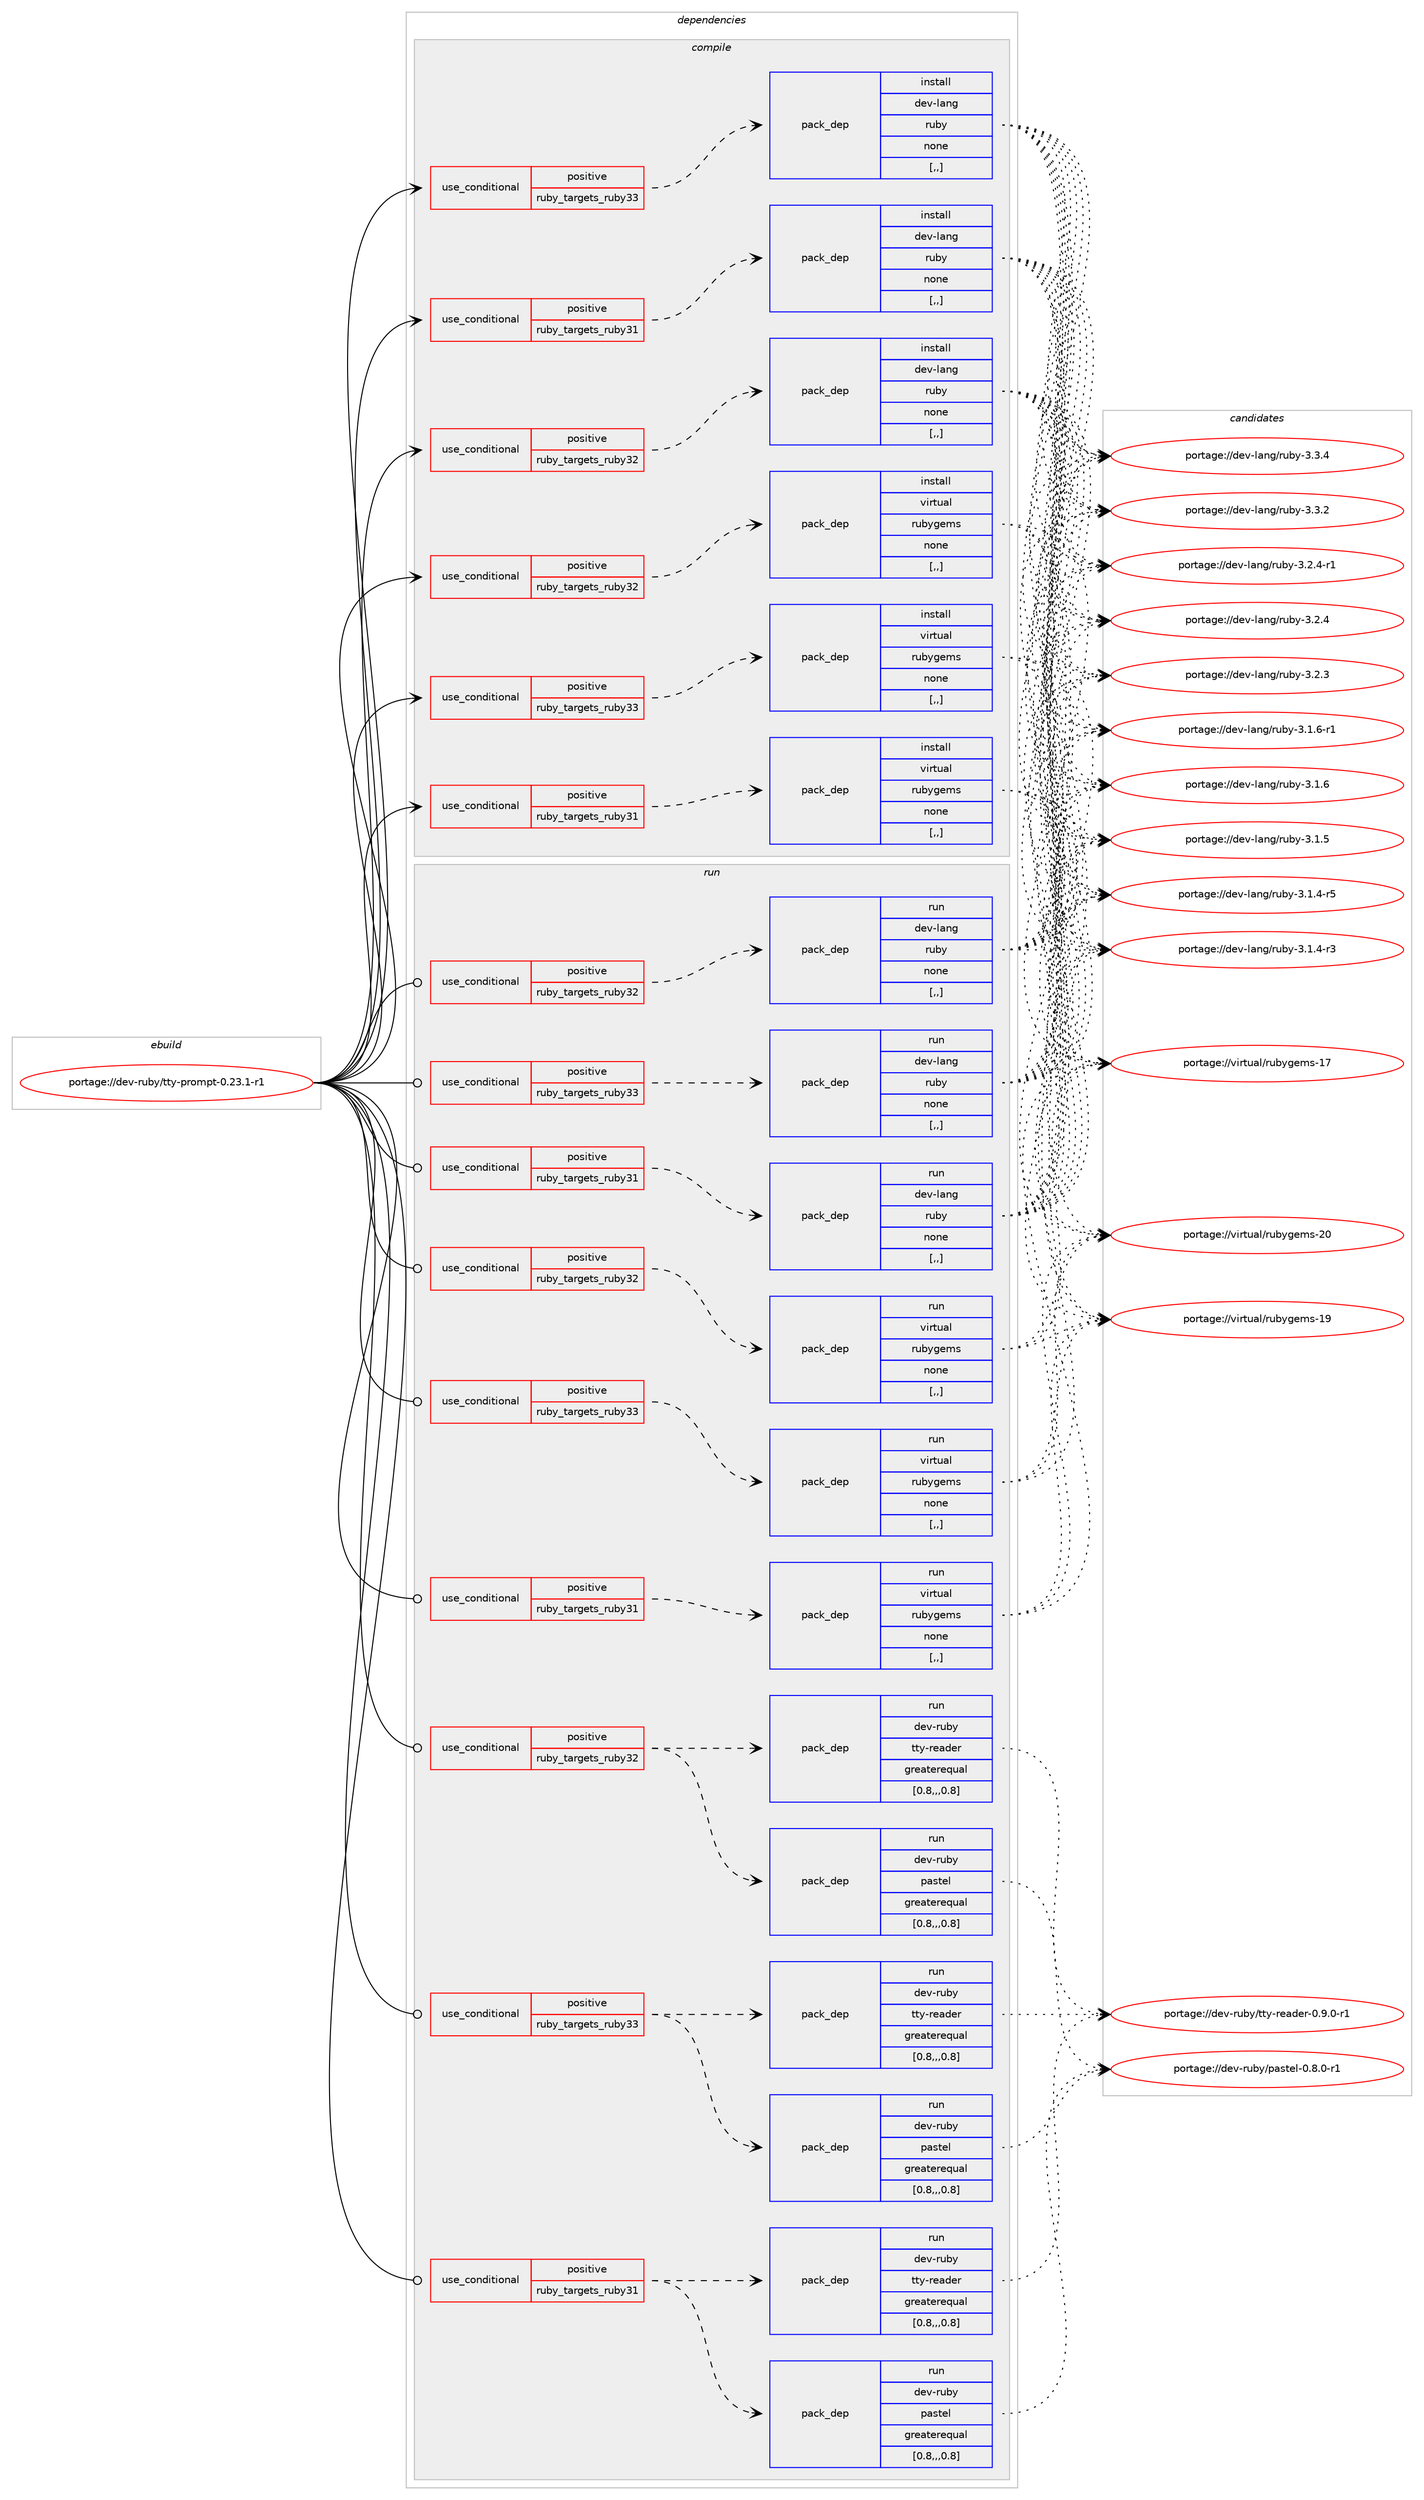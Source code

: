 digraph prolog {

# *************
# Graph options
# *************

newrank=true;
concentrate=true;
compound=true;
graph [rankdir=LR,fontname=Helvetica,fontsize=10,ranksep=1.5];#, ranksep=2.5, nodesep=0.2];
edge  [arrowhead=vee];
node  [fontname=Helvetica,fontsize=10];

# **********
# The ebuild
# **********

subgraph cluster_leftcol {
color=gray;
rank=same;
label=<<i>ebuild</i>>;
id [label="portage://dev-ruby/tty-prompt-0.23.1-r1", color=red, width=4, href="../dev-ruby/tty-prompt-0.23.1-r1.svg"];
}

# ****************
# The dependencies
# ****************

subgraph cluster_midcol {
color=gray;
label=<<i>dependencies</i>>;
subgraph cluster_compile {
fillcolor="#eeeeee";
style=filled;
label=<<i>compile</i>>;
subgraph cond57766 {
dependency205533 [label=<<TABLE BORDER="0" CELLBORDER="1" CELLSPACING="0" CELLPADDING="4"><TR><TD ROWSPAN="3" CELLPADDING="10">use_conditional</TD></TR><TR><TD>positive</TD></TR><TR><TD>ruby_targets_ruby31</TD></TR></TABLE>>, shape=none, color=red];
subgraph pack146373 {
dependency205534 [label=<<TABLE BORDER="0" CELLBORDER="1" CELLSPACING="0" CELLPADDING="4" WIDTH="220"><TR><TD ROWSPAN="6" CELLPADDING="30">pack_dep</TD></TR><TR><TD WIDTH="110">install</TD></TR><TR><TD>dev-lang</TD></TR><TR><TD>ruby</TD></TR><TR><TD>none</TD></TR><TR><TD>[,,]</TD></TR></TABLE>>, shape=none, color=blue];
}
dependency205533:e -> dependency205534:w [weight=20,style="dashed",arrowhead="vee"];
}
id:e -> dependency205533:w [weight=20,style="solid",arrowhead="vee"];
subgraph cond57767 {
dependency205535 [label=<<TABLE BORDER="0" CELLBORDER="1" CELLSPACING="0" CELLPADDING="4"><TR><TD ROWSPAN="3" CELLPADDING="10">use_conditional</TD></TR><TR><TD>positive</TD></TR><TR><TD>ruby_targets_ruby31</TD></TR></TABLE>>, shape=none, color=red];
subgraph pack146374 {
dependency205536 [label=<<TABLE BORDER="0" CELLBORDER="1" CELLSPACING="0" CELLPADDING="4" WIDTH="220"><TR><TD ROWSPAN="6" CELLPADDING="30">pack_dep</TD></TR><TR><TD WIDTH="110">install</TD></TR><TR><TD>virtual</TD></TR><TR><TD>rubygems</TD></TR><TR><TD>none</TD></TR><TR><TD>[,,]</TD></TR></TABLE>>, shape=none, color=blue];
}
dependency205535:e -> dependency205536:w [weight=20,style="dashed",arrowhead="vee"];
}
id:e -> dependency205535:w [weight=20,style="solid",arrowhead="vee"];
subgraph cond57768 {
dependency205537 [label=<<TABLE BORDER="0" CELLBORDER="1" CELLSPACING="0" CELLPADDING="4"><TR><TD ROWSPAN="3" CELLPADDING="10">use_conditional</TD></TR><TR><TD>positive</TD></TR><TR><TD>ruby_targets_ruby32</TD></TR></TABLE>>, shape=none, color=red];
subgraph pack146375 {
dependency205538 [label=<<TABLE BORDER="0" CELLBORDER="1" CELLSPACING="0" CELLPADDING="4" WIDTH="220"><TR><TD ROWSPAN="6" CELLPADDING="30">pack_dep</TD></TR><TR><TD WIDTH="110">install</TD></TR><TR><TD>dev-lang</TD></TR><TR><TD>ruby</TD></TR><TR><TD>none</TD></TR><TR><TD>[,,]</TD></TR></TABLE>>, shape=none, color=blue];
}
dependency205537:e -> dependency205538:w [weight=20,style="dashed",arrowhead="vee"];
}
id:e -> dependency205537:w [weight=20,style="solid",arrowhead="vee"];
subgraph cond57769 {
dependency205539 [label=<<TABLE BORDER="0" CELLBORDER="1" CELLSPACING="0" CELLPADDING="4"><TR><TD ROWSPAN="3" CELLPADDING="10">use_conditional</TD></TR><TR><TD>positive</TD></TR><TR><TD>ruby_targets_ruby32</TD></TR></TABLE>>, shape=none, color=red];
subgraph pack146376 {
dependency205540 [label=<<TABLE BORDER="0" CELLBORDER="1" CELLSPACING="0" CELLPADDING="4" WIDTH="220"><TR><TD ROWSPAN="6" CELLPADDING="30">pack_dep</TD></TR><TR><TD WIDTH="110">install</TD></TR><TR><TD>virtual</TD></TR><TR><TD>rubygems</TD></TR><TR><TD>none</TD></TR><TR><TD>[,,]</TD></TR></TABLE>>, shape=none, color=blue];
}
dependency205539:e -> dependency205540:w [weight=20,style="dashed",arrowhead="vee"];
}
id:e -> dependency205539:w [weight=20,style="solid",arrowhead="vee"];
subgraph cond57770 {
dependency205541 [label=<<TABLE BORDER="0" CELLBORDER="1" CELLSPACING="0" CELLPADDING="4"><TR><TD ROWSPAN="3" CELLPADDING="10">use_conditional</TD></TR><TR><TD>positive</TD></TR><TR><TD>ruby_targets_ruby33</TD></TR></TABLE>>, shape=none, color=red];
subgraph pack146377 {
dependency205542 [label=<<TABLE BORDER="0" CELLBORDER="1" CELLSPACING="0" CELLPADDING="4" WIDTH="220"><TR><TD ROWSPAN="6" CELLPADDING="30">pack_dep</TD></TR><TR><TD WIDTH="110">install</TD></TR><TR><TD>dev-lang</TD></TR><TR><TD>ruby</TD></TR><TR><TD>none</TD></TR><TR><TD>[,,]</TD></TR></TABLE>>, shape=none, color=blue];
}
dependency205541:e -> dependency205542:w [weight=20,style="dashed",arrowhead="vee"];
}
id:e -> dependency205541:w [weight=20,style="solid",arrowhead="vee"];
subgraph cond57771 {
dependency205543 [label=<<TABLE BORDER="0" CELLBORDER="1" CELLSPACING="0" CELLPADDING="4"><TR><TD ROWSPAN="3" CELLPADDING="10">use_conditional</TD></TR><TR><TD>positive</TD></TR><TR><TD>ruby_targets_ruby33</TD></TR></TABLE>>, shape=none, color=red];
subgraph pack146378 {
dependency205544 [label=<<TABLE BORDER="0" CELLBORDER="1" CELLSPACING="0" CELLPADDING="4" WIDTH="220"><TR><TD ROWSPAN="6" CELLPADDING="30">pack_dep</TD></TR><TR><TD WIDTH="110">install</TD></TR><TR><TD>virtual</TD></TR><TR><TD>rubygems</TD></TR><TR><TD>none</TD></TR><TR><TD>[,,]</TD></TR></TABLE>>, shape=none, color=blue];
}
dependency205543:e -> dependency205544:w [weight=20,style="dashed",arrowhead="vee"];
}
id:e -> dependency205543:w [weight=20,style="solid",arrowhead="vee"];
}
subgraph cluster_compileandrun {
fillcolor="#eeeeee";
style=filled;
label=<<i>compile and run</i>>;
}
subgraph cluster_run {
fillcolor="#eeeeee";
style=filled;
label=<<i>run</i>>;
subgraph cond57772 {
dependency205545 [label=<<TABLE BORDER="0" CELLBORDER="1" CELLSPACING="0" CELLPADDING="4"><TR><TD ROWSPAN="3" CELLPADDING="10">use_conditional</TD></TR><TR><TD>positive</TD></TR><TR><TD>ruby_targets_ruby31</TD></TR></TABLE>>, shape=none, color=red];
subgraph pack146379 {
dependency205546 [label=<<TABLE BORDER="0" CELLBORDER="1" CELLSPACING="0" CELLPADDING="4" WIDTH="220"><TR><TD ROWSPAN="6" CELLPADDING="30">pack_dep</TD></TR><TR><TD WIDTH="110">run</TD></TR><TR><TD>dev-lang</TD></TR><TR><TD>ruby</TD></TR><TR><TD>none</TD></TR><TR><TD>[,,]</TD></TR></TABLE>>, shape=none, color=blue];
}
dependency205545:e -> dependency205546:w [weight=20,style="dashed",arrowhead="vee"];
}
id:e -> dependency205545:w [weight=20,style="solid",arrowhead="odot"];
subgraph cond57773 {
dependency205547 [label=<<TABLE BORDER="0" CELLBORDER="1" CELLSPACING="0" CELLPADDING="4"><TR><TD ROWSPAN="3" CELLPADDING="10">use_conditional</TD></TR><TR><TD>positive</TD></TR><TR><TD>ruby_targets_ruby31</TD></TR></TABLE>>, shape=none, color=red];
subgraph pack146380 {
dependency205548 [label=<<TABLE BORDER="0" CELLBORDER="1" CELLSPACING="0" CELLPADDING="4" WIDTH="220"><TR><TD ROWSPAN="6" CELLPADDING="30">pack_dep</TD></TR><TR><TD WIDTH="110">run</TD></TR><TR><TD>dev-ruby</TD></TR><TR><TD>pastel</TD></TR><TR><TD>greaterequal</TD></TR><TR><TD>[0.8,,,0.8]</TD></TR></TABLE>>, shape=none, color=blue];
}
dependency205547:e -> dependency205548:w [weight=20,style="dashed",arrowhead="vee"];
subgraph pack146381 {
dependency205549 [label=<<TABLE BORDER="0" CELLBORDER="1" CELLSPACING="0" CELLPADDING="4" WIDTH="220"><TR><TD ROWSPAN="6" CELLPADDING="30">pack_dep</TD></TR><TR><TD WIDTH="110">run</TD></TR><TR><TD>dev-ruby</TD></TR><TR><TD>tty-reader</TD></TR><TR><TD>greaterequal</TD></TR><TR><TD>[0.8,,,0.8]</TD></TR></TABLE>>, shape=none, color=blue];
}
dependency205547:e -> dependency205549:w [weight=20,style="dashed",arrowhead="vee"];
}
id:e -> dependency205547:w [weight=20,style="solid",arrowhead="odot"];
subgraph cond57774 {
dependency205550 [label=<<TABLE BORDER="0" CELLBORDER="1" CELLSPACING="0" CELLPADDING="4"><TR><TD ROWSPAN="3" CELLPADDING="10">use_conditional</TD></TR><TR><TD>positive</TD></TR><TR><TD>ruby_targets_ruby31</TD></TR></TABLE>>, shape=none, color=red];
subgraph pack146382 {
dependency205551 [label=<<TABLE BORDER="0" CELLBORDER="1" CELLSPACING="0" CELLPADDING="4" WIDTH="220"><TR><TD ROWSPAN="6" CELLPADDING="30">pack_dep</TD></TR><TR><TD WIDTH="110">run</TD></TR><TR><TD>virtual</TD></TR><TR><TD>rubygems</TD></TR><TR><TD>none</TD></TR><TR><TD>[,,]</TD></TR></TABLE>>, shape=none, color=blue];
}
dependency205550:e -> dependency205551:w [weight=20,style="dashed",arrowhead="vee"];
}
id:e -> dependency205550:w [weight=20,style="solid",arrowhead="odot"];
subgraph cond57775 {
dependency205552 [label=<<TABLE BORDER="0" CELLBORDER="1" CELLSPACING="0" CELLPADDING="4"><TR><TD ROWSPAN="3" CELLPADDING="10">use_conditional</TD></TR><TR><TD>positive</TD></TR><TR><TD>ruby_targets_ruby32</TD></TR></TABLE>>, shape=none, color=red];
subgraph pack146383 {
dependency205553 [label=<<TABLE BORDER="0" CELLBORDER="1" CELLSPACING="0" CELLPADDING="4" WIDTH="220"><TR><TD ROWSPAN="6" CELLPADDING="30">pack_dep</TD></TR><TR><TD WIDTH="110">run</TD></TR><TR><TD>dev-lang</TD></TR><TR><TD>ruby</TD></TR><TR><TD>none</TD></TR><TR><TD>[,,]</TD></TR></TABLE>>, shape=none, color=blue];
}
dependency205552:e -> dependency205553:w [weight=20,style="dashed",arrowhead="vee"];
}
id:e -> dependency205552:w [weight=20,style="solid",arrowhead="odot"];
subgraph cond57776 {
dependency205554 [label=<<TABLE BORDER="0" CELLBORDER="1" CELLSPACING="0" CELLPADDING="4"><TR><TD ROWSPAN="3" CELLPADDING="10">use_conditional</TD></TR><TR><TD>positive</TD></TR><TR><TD>ruby_targets_ruby32</TD></TR></TABLE>>, shape=none, color=red];
subgraph pack146384 {
dependency205555 [label=<<TABLE BORDER="0" CELLBORDER="1" CELLSPACING="0" CELLPADDING="4" WIDTH="220"><TR><TD ROWSPAN="6" CELLPADDING="30">pack_dep</TD></TR><TR><TD WIDTH="110">run</TD></TR><TR><TD>dev-ruby</TD></TR><TR><TD>pastel</TD></TR><TR><TD>greaterequal</TD></TR><TR><TD>[0.8,,,0.8]</TD></TR></TABLE>>, shape=none, color=blue];
}
dependency205554:e -> dependency205555:w [weight=20,style="dashed",arrowhead="vee"];
subgraph pack146385 {
dependency205556 [label=<<TABLE BORDER="0" CELLBORDER="1" CELLSPACING="0" CELLPADDING="4" WIDTH="220"><TR><TD ROWSPAN="6" CELLPADDING="30">pack_dep</TD></TR><TR><TD WIDTH="110">run</TD></TR><TR><TD>dev-ruby</TD></TR><TR><TD>tty-reader</TD></TR><TR><TD>greaterequal</TD></TR><TR><TD>[0.8,,,0.8]</TD></TR></TABLE>>, shape=none, color=blue];
}
dependency205554:e -> dependency205556:w [weight=20,style="dashed",arrowhead="vee"];
}
id:e -> dependency205554:w [weight=20,style="solid",arrowhead="odot"];
subgraph cond57777 {
dependency205557 [label=<<TABLE BORDER="0" CELLBORDER="1" CELLSPACING="0" CELLPADDING="4"><TR><TD ROWSPAN="3" CELLPADDING="10">use_conditional</TD></TR><TR><TD>positive</TD></TR><TR><TD>ruby_targets_ruby32</TD></TR></TABLE>>, shape=none, color=red];
subgraph pack146386 {
dependency205558 [label=<<TABLE BORDER="0" CELLBORDER="1" CELLSPACING="0" CELLPADDING="4" WIDTH="220"><TR><TD ROWSPAN="6" CELLPADDING="30">pack_dep</TD></TR><TR><TD WIDTH="110">run</TD></TR><TR><TD>virtual</TD></TR><TR><TD>rubygems</TD></TR><TR><TD>none</TD></TR><TR><TD>[,,]</TD></TR></TABLE>>, shape=none, color=blue];
}
dependency205557:e -> dependency205558:w [weight=20,style="dashed",arrowhead="vee"];
}
id:e -> dependency205557:w [weight=20,style="solid",arrowhead="odot"];
subgraph cond57778 {
dependency205559 [label=<<TABLE BORDER="0" CELLBORDER="1" CELLSPACING="0" CELLPADDING="4"><TR><TD ROWSPAN="3" CELLPADDING="10">use_conditional</TD></TR><TR><TD>positive</TD></TR><TR><TD>ruby_targets_ruby33</TD></TR></TABLE>>, shape=none, color=red];
subgraph pack146387 {
dependency205560 [label=<<TABLE BORDER="0" CELLBORDER="1" CELLSPACING="0" CELLPADDING="4" WIDTH="220"><TR><TD ROWSPAN="6" CELLPADDING="30">pack_dep</TD></TR><TR><TD WIDTH="110">run</TD></TR><TR><TD>dev-lang</TD></TR><TR><TD>ruby</TD></TR><TR><TD>none</TD></TR><TR><TD>[,,]</TD></TR></TABLE>>, shape=none, color=blue];
}
dependency205559:e -> dependency205560:w [weight=20,style="dashed",arrowhead="vee"];
}
id:e -> dependency205559:w [weight=20,style="solid",arrowhead="odot"];
subgraph cond57779 {
dependency205561 [label=<<TABLE BORDER="0" CELLBORDER="1" CELLSPACING="0" CELLPADDING="4"><TR><TD ROWSPAN="3" CELLPADDING="10">use_conditional</TD></TR><TR><TD>positive</TD></TR><TR><TD>ruby_targets_ruby33</TD></TR></TABLE>>, shape=none, color=red];
subgraph pack146388 {
dependency205562 [label=<<TABLE BORDER="0" CELLBORDER="1" CELLSPACING="0" CELLPADDING="4" WIDTH="220"><TR><TD ROWSPAN="6" CELLPADDING="30">pack_dep</TD></TR><TR><TD WIDTH="110">run</TD></TR><TR><TD>dev-ruby</TD></TR><TR><TD>pastel</TD></TR><TR><TD>greaterequal</TD></TR><TR><TD>[0.8,,,0.8]</TD></TR></TABLE>>, shape=none, color=blue];
}
dependency205561:e -> dependency205562:w [weight=20,style="dashed",arrowhead="vee"];
subgraph pack146389 {
dependency205563 [label=<<TABLE BORDER="0" CELLBORDER="1" CELLSPACING="0" CELLPADDING="4" WIDTH="220"><TR><TD ROWSPAN="6" CELLPADDING="30">pack_dep</TD></TR><TR><TD WIDTH="110">run</TD></TR><TR><TD>dev-ruby</TD></TR><TR><TD>tty-reader</TD></TR><TR><TD>greaterequal</TD></TR><TR><TD>[0.8,,,0.8]</TD></TR></TABLE>>, shape=none, color=blue];
}
dependency205561:e -> dependency205563:w [weight=20,style="dashed",arrowhead="vee"];
}
id:e -> dependency205561:w [weight=20,style="solid",arrowhead="odot"];
subgraph cond57780 {
dependency205564 [label=<<TABLE BORDER="0" CELLBORDER="1" CELLSPACING="0" CELLPADDING="4"><TR><TD ROWSPAN="3" CELLPADDING="10">use_conditional</TD></TR><TR><TD>positive</TD></TR><TR><TD>ruby_targets_ruby33</TD></TR></TABLE>>, shape=none, color=red];
subgraph pack146390 {
dependency205565 [label=<<TABLE BORDER="0" CELLBORDER="1" CELLSPACING="0" CELLPADDING="4" WIDTH="220"><TR><TD ROWSPAN="6" CELLPADDING="30">pack_dep</TD></TR><TR><TD WIDTH="110">run</TD></TR><TR><TD>virtual</TD></TR><TR><TD>rubygems</TD></TR><TR><TD>none</TD></TR><TR><TD>[,,]</TD></TR></TABLE>>, shape=none, color=blue];
}
dependency205564:e -> dependency205565:w [weight=20,style="dashed",arrowhead="vee"];
}
id:e -> dependency205564:w [weight=20,style="solid",arrowhead="odot"];
}
}

# **************
# The candidates
# **************

subgraph cluster_choices {
rank=same;
color=gray;
label=<<i>candidates</i>>;

subgraph choice146373 {
color=black;
nodesep=1;
choice10010111845108971101034711411798121455146514652 [label="portage://dev-lang/ruby-3.3.4", color=red, width=4,href="../dev-lang/ruby-3.3.4.svg"];
choice10010111845108971101034711411798121455146514650 [label="portage://dev-lang/ruby-3.3.2", color=red, width=4,href="../dev-lang/ruby-3.3.2.svg"];
choice100101118451089711010347114117981214551465046524511449 [label="portage://dev-lang/ruby-3.2.4-r1", color=red, width=4,href="../dev-lang/ruby-3.2.4-r1.svg"];
choice10010111845108971101034711411798121455146504652 [label="portage://dev-lang/ruby-3.2.4", color=red, width=4,href="../dev-lang/ruby-3.2.4.svg"];
choice10010111845108971101034711411798121455146504651 [label="portage://dev-lang/ruby-3.2.3", color=red, width=4,href="../dev-lang/ruby-3.2.3.svg"];
choice100101118451089711010347114117981214551464946544511449 [label="portage://dev-lang/ruby-3.1.6-r1", color=red, width=4,href="../dev-lang/ruby-3.1.6-r1.svg"];
choice10010111845108971101034711411798121455146494654 [label="portage://dev-lang/ruby-3.1.6", color=red, width=4,href="../dev-lang/ruby-3.1.6.svg"];
choice10010111845108971101034711411798121455146494653 [label="portage://dev-lang/ruby-3.1.5", color=red, width=4,href="../dev-lang/ruby-3.1.5.svg"];
choice100101118451089711010347114117981214551464946524511453 [label="portage://dev-lang/ruby-3.1.4-r5", color=red, width=4,href="../dev-lang/ruby-3.1.4-r5.svg"];
choice100101118451089711010347114117981214551464946524511451 [label="portage://dev-lang/ruby-3.1.4-r3", color=red, width=4,href="../dev-lang/ruby-3.1.4-r3.svg"];
dependency205534:e -> choice10010111845108971101034711411798121455146514652:w [style=dotted,weight="100"];
dependency205534:e -> choice10010111845108971101034711411798121455146514650:w [style=dotted,weight="100"];
dependency205534:e -> choice100101118451089711010347114117981214551465046524511449:w [style=dotted,weight="100"];
dependency205534:e -> choice10010111845108971101034711411798121455146504652:w [style=dotted,weight="100"];
dependency205534:e -> choice10010111845108971101034711411798121455146504651:w [style=dotted,weight="100"];
dependency205534:e -> choice100101118451089711010347114117981214551464946544511449:w [style=dotted,weight="100"];
dependency205534:e -> choice10010111845108971101034711411798121455146494654:w [style=dotted,weight="100"];
dependency205534:e -> choice10010111845108971101034711411798121455146494653:w [style=dotted,weight="100"];
dependency205534:e -> choice100101118451089711010347114117981214551464946524511453:w [style=dotted,weight="100"];
dependency205534:e -> choice100101118451089711010347114117981214551464946524511451:w [style=dotted,weight="100"];
}
subgraph choice146374 {
color=black;
nodesep=1;
choice118105114116117971084711411798121103101109115455048 [label="portage://virtual/rubygems-20", color=red, width=4,href="../virtual/rubygems-20.svg"];
choice118105114116117971084711411798121103101109115454957 [label="portage://virtual/rubygems-19", color=red, width=4,href="../virtual/rubygems-19.svg"];
choice118105114116117971084711411798121103101109115454955 [label="portage://virtual/rubygems-17", color=red, width=4,href="../virtual/rubygems-17.svg"];
dependency205536:e -> choice118105114116117971084711411798121103101109115455048:w [style=dotted,weight="100"];
dependency205536:e -> choice118105114116117971084711411798121103101109115454957:w [style=dotted,weight="100"];
dependency205536:e -> choice118105114116117971084711411798121103101109115454955:w [style=dotted,weight="100"];
}
subgraph choice146375 {
color=black;
nodesep=1;
choice10010111845108971101034711411798121455146514652 [label="portage://dev-lang/ruby-3.3.4", color=red, width=4,href="../dev-lang/ruby-3.3.4.svg"];
choice10010111845108971101034711411798121455146514650 [label="portage://dev-lang/ruby-3.3.2", color=red, width=4,href="../dev-lang/ruby-3.3.2.svg"];
choice100101118451089711010347114117981214551465046524511449 [label="portage://dev-lang/ruby-3.2.4-r1", color=red, width=4,href="../dev-lang/ruby-3.2.4-r1.svg"];
choice10010111845108971101034711411798121455146504652 [label="portage://dev-lang/ruby-3.2.4", color=red, width=4,href="../dev-lang/ruby-3.2.4.svg"];
choice10010111845108971101034711411798121455146504651 [label="portage://dev-lang/ruby-3.2.3", color=red, width=4,href="../dev-lang/ruby-3.2.3.svg"];
choice100101118451089711010347114117981214551464946544511449 [label="portage://dev-lang/ruby-3.1.6-r1", color=red, width=4,href="../dev-lang/ruby-3.1.6-r1.svg"];
choice10010111845108971101034711411798121455146494654 [label="portage://dev-lang/ruby-3.1.6", color=red, width=4,href="../dev-lang/ruby-3.1.6.svg"];
choice10010111845108971101034711411798121455146494653 [label="portage://dev-lang/ruby-3.1.5", color=red, width=4,href="../dev-lang/ruby-3.1.5.svg"];
choice100101118451089711010347114117981214551464946524511453 [label="portage://dev-lang/ruby-3.1.4-r5", color=red, width=4,href="../dev-lang/ruby-3.1.4-r5.svg"];
choice100101118451089711010347114117981214551464946524511451 [label="portage://dev-lang/ruby-3.1.4-r3", color=red, width=4,href="../dev-lang/ruby-3.1.4-r3.svg"];
dependency205538:e -> choice10010111845108971101034711411798121455146514652:w [style=dotted,weight="100"];
dependency205538:e -> choice10010111845108971101034711411798121455146514650:w [style=dotted,weight="100"];
dependency205538:e -> choice100101118451089711010347114117981214551465046524511449:w [style=dotted,weight="100"];
dependency205538:e -> choice10010111845108971101034711411798121455146504652:w [style=dotted,weight="100"];
dependency205538:e -> choice10010111845108971101034711411798121455146504651:w [style=dotted,weight="100"];
dependency205538:e -> choice100101118451089711010347114117981214551464946544511449:w [style=dotted,weight="100"];
dependency205538:e -> choice10010111845108971101034711411798121455146494654:w [style=dotted,weight="100"];
dependency205538:e -> choice10010111845108971101034711411798121455146494653:w [style=dotted,weight="100"];
dependency205538:e -> choice100101118451089711010347114117981214551464946524511453:w [style=dotted,weight="100"];
dependency205538:e -> choice100101118451089711010347114117981214551464946524511451:w [style=dotted,weight="100"];
}
subgraph choice146376 {
color=black;
nodesep=1;
choice118105114116117971084711411798121103101109115455048 [label="portage://virtual/rubygems-20", color=red, width=4,href="../virtual/rubygems-20.svg"];
choice118105114116117971084711411798121103101109115454957 [label="portage://virtual/rubygems-19", color=red, width=4,href="../virtual/rubygems-19.svg"];
choice118105114116117971084711411798121103101109115454955 [label="portage://virtual/rubygems-17", color=red, width=4,href="../virtual/rubygems-17.svg"];
dependency205540:e -> choice118105114116117971084711411798121103101109115455048:w [style=dotted,weight="100"];
dependency205540:e -> choice118105114116117971084711411798121103101109115454957:w [style=dotted,weight="100"];
dependency205540:e -> choice118105114116117971084711411798121103101109115454955:w [style=dotted,weight="100"];
}
subgraph choice146377 {
color=black;
nodesep=1;
choice10010111845108971101034711411798121455146514652 [label="portage://dev-lang/ruby-3.3.4", color=red, width=4,href="../dev-lang/ruby-3.3.4.svg"];
choice10010111845108971101034711411798121455146514650 [label="portage://dev-lang/ruby-3.3.2", color=red, width=4,href="../dev-lang/ruby-3.3.2.svg"];
choice100101118451089711010347114117981214551465046524511449 [label="portage://dev-lang/ruby-3.2.4-r1", color=red, width=4,href="../dev-lang/ruby-3.2.4-r1.svg"];
choice10010111845108971101034711411798121455146504652 [label="portage://dev-lang/ruby-3.2.4", color=red, width=4,href="../dev-lang/ruby-3.2.4.svg"];
choice10010111845108971101034711411798121455146504651 [label="portage://dev-lang/ruby-3.2.3", color=red, width=4,href="../dev-lang/ruby-3.2.3.svg"];
choice100101118451089711010347114117981214551464946544511449 [label="portage://dev-lang/ruby-3.1.6-r1", color=red, width=4,href="../dev-lang/ruby-3.1.6-r1.svg"];
choice10010111845108971101034711411798121455146494654 [label="portage://dev-lang/ruby-3.1.6", color=red, width=4,href="../dev-lang/ruby-3.1.6.svg"];
choice10010111845108971101034711411798121455146494653 [label="portage://dev-lang/ruby-3.1.5", color=red, width=4,href="../dev-lang/ruby-3.1.5.svg"];
choice100101118451089711010347114117981214551464946524511453 [label="portage://dev-lang/ruby-3.1.4-r5", color=red, width=4,href="../dev-lang/ruby-3.1.4-r5.svg"];
choice100101118451089711010347114117981214551464946524511451 [label="portage://dev-lang/ruby-3.1.4-r3", color=red, width=4,href="../dev-lang/ruby-3.1.4-r3.svg"];
dependency205542:e -> choice10010111845108971101034711411798121455146514652:w [style=dotted,weight="100"];
dependency205542:e -> choice10010111845108971101034711411798121455146514650:w [style=dotted,weight="100"];
dependency205542:e -> choice100101118451089711010347114117981214551465046524511449:w [style=dotted,weight="100"];
dependency205542:e -> choice10010111845108971101034711411798121455146504652:w [style=dotted,weight="100"];
dependency205542:e -> choice10010111845108971101034711411798121455146504651:w [style=dotted,weight="100"];
dependency205542:e -> choice100101118451089711010347114117981214551464946544511449:w [style=dotted,weight="100"];
dependency205542:e -> choice10010111845108971101034711411798121455146494654:w [style=dotted,weight="100"];
dependency205542:e -> choice10010111845108971101034711411798121455146494653:w [style=dotted,weight="100"];
dependency205542:e -> choice100101118451089711010347114117981214551464946524511453:w [style=dotted,weight="100"];
dependency205542:e -> choice100101118451089711010347114117981214551464946524511451:w [style=dotted,weight="100"];
}
subgraph choice146378 {
color=black;
nodesep=1;
choice118105114116117971084711411798121103101109115455048 [label="portage://virtual/rubygems-20", color=red, width=4,href="../virtual/rubygems-20.svg"];
choice118105114116117971084711411798121103101109115454957 [label="portage://virtual/rubygems-19", color=red, width=4,href="../virtual/rubygems-19.svg"];
choice118105114116117971084711411798121103101109115454955 [label="portage://virtual/rubygems-17", color=red, width=4,href="../virtual/rubygems-17.svg"];
dependency205544:e -> choice118105114116117971084711411798121103101109115455048:w [style=dotted,weight="100"];
dependency205544:e -> choice118105114116117971084711411798121103101109115454957:w [style=dotted,weight="100"];
dependency205544:e -> choice118105114116117971084711411798121103101109115454955:w [style=dotted,weight="100"];
}
subgraph choice146379 {
color=black;
nodesep=1;
choice10010111845108971101034711411798121455146514652 [label="portage://dev-lang/ruby-3.3.4", color=red, width=4,href="../dev-lang/ruby-3.3.4.svg"];
choice10010111845108971101034711411798121455146514650 [label="portage://dev-lang/ruby-3.3.2", color=red, width=4,href="../dev-lang/ruby-3.3.2.svg"];
choice100101118451089711010347114117981214551465046524511449 [label="portage://dev-lang/ruby-3.2.4-r1", color=red, width=4,href="../dev-lang/ruby-3.2.4-r1.svg"];
choice10010111845108971101034711411798121455146504652 [label="portage://dev-lang/ruby-3.2.4", color=red, width=4,href="../dev-lang/ruby-3.2.4.svg"];
choice10010111845108971101034711411798121455146504651 [label="portage://dev-lang/ruby-3.2.3", color=red, width=4,href="../dev-lang/ruby-3.2.3.svg"];
choice100101118451089711010347114117981214551464946544511449 [label="portage://dev-lang/ruby-3.1.6-r1", color=red, width=4,href="../dev-lang/ruby-3.1.6-r1.svg"];
choice10010111845108971101034711411798121455146494654 [label="portage://dev-lang/ruby-3.1.6", color=red, width=4,href="../dev-lang/ruby-3.1.6.svg"];
choice10010111845108971101034711411798121455146494653 [label="portage://dev-lang/ruby-3.1.5", color=red, width=4,href="../dev-lang/ruby-3.1.5.svg"];
choice100101118451089711010347114117981214551464946524511453 [label="portage://dev-lang/ruby-3.1.4-r5", color=red, width=4,href="../dev-lang/ruby-3.1.4-r5.svg"];
choice100101118451089711010347114117981214551464946524511451 [label="portage://dev-lang/ruby-3.1.4-r3", color=red, width=4,href="../dev-lang/ruby-3.1.4-r3.svg"];
dependency205546:e -> choice10010111845108971101034711411798121455146514652:w [style=dotted,weight="100"];
dependency205546:e -> choice10010111845108971101034711411798121455146514650:w [style=dotted,weight="100"];
dependency205546:e -> choice100101118451089711010347114117981214551465046524511449:w [style=dotted,weight="100"];
dependency205546:e -> choice10010111845108971101034711411798121455146504652:w [style=dotted,weight="100"];
dependency205546:e -> choice10010111845108971101034711411798121455146504651:w [style=dotted,weight="100"];
dependency205546:e -> choice100101118451089711010347114117981214551464946544511449:w [style=dotted,weight="100"];
dependency205546:e -> choice10010111845108971101034711411798121455146494654:w [style=dotted,weight="100"];
dependency205546:e -> choice10010111845108971101034711411798121455146494653:w [style=dotted,weight="100"];
dependency205546:e -> choice100101118451089711010347114117981214551464946524511453:w [style=dotted,weight="100"];
dependency205546:e -> choice100101118451089711010347114117981214551464946524511451:w [style=dotted,weight="100"];
}
subgraph choice146380 {
color=black;
nodesep=1;
choice100101118451141179812147112971151161011084548465646484511449 [label="portage://dev-ruby/pastel-0.8.0-r1", color=red, width=4,href="../dev-ruby/pastel-0.8.0-r1.svg"];
dependency205548:e -> choice100101118451141179812147112971151161011084548465646484511449:w [style=dotted,weight="100"];
}
subgraph choice146381 {
color=black;
nodesep=1;
choice10010111845114117981214711611612145114101971001011144548465746484511449 [label="portage://dev-ruby/tty-reader-0.9.0-r1", color=red, width=4,href="../dev-ruby/tty-reader-0.9.0-r1.svg"];
dependency205549:e -> choice10010111845114117981214711611612145114101971001011144548465746484511449:w [style=dotted,weight="100"];
}
subgraph choice146382 {
color=black;
nodesep=1;
choice118105114116117971084711411798121103101109115455048 [label="portage://virtual/rubygems-20", color=red, width=4,href="../virtual/rubygems-20.svg"];
choice118105114116117971084711411798121103101109115454957 [label="portage://virtual/rubygems-19", color=red, width=4,href="../virtual/rubygems-19.svg"];
choice118105114116117971084711411798121103101109115454955 [label="portage://virtual/rubygems-17", color=red, width=4,href="../virtual/rubygems-17.svg"];
dependency205551:e -> choice118105114116117971084711411798121103101109115455048:w [style=dotted,weight="100"];
dependency205551:e -> choice118105114116117971084711411798121103101109115454957:w [style=dotted,weight="100"];
dependency205551:e -> choice118105114116117971084711411798121103101109115454955:w [style=dotted,weight="100"];
}
subgraph choice146383 {
color=black;
nodesep=1;
choice10010111845108971101034711411798121455146514652 [label="portage://dev-lang/ruby-3.3.4", color=red, width=4,href="../dev-lang/ruby-3.3.4.svg"];
choice10010111845108971101034711411798121455146514650 [label="portage://dev-lang/ruby-3.3.2", color=red, width=4,href="../dev-lang/ruby-3.3.2.svg"];
choice100101118451089711010347114117981214551465046524511449 [label="portage://dev-lang/ruby-3.2.4-r1", color=red, width=4,href="../dev-lang/ruby-3.2.4-r1.svg"];
choice10010111845108971101034711411798121455146504652 [label="portage://dev-lang/ruby-3.2.4", color=red, width=4,href="../dev-lang/ruby-3.2.4.svg"];
choice10010111845108971101034711411798121455146504651 [label="portage://dev-lang/ruby-3.2.3", color=red, width=4,href="../dev-lang/ruby-3.2.3.svg"];
choice100101118451089711010347114117981214551464946544511449 [label="portage://dev-lang/ruby-3.1.6-r1", color=red, width=4,href="../dev-lang/ruby-3.1.6-r1.svg"];
choice10010111845108971101034711411798121455146494654 [label="portage://dev-lang/ruby-3.1.6", color=red, width=4,href="../dev-lang/ruby-3.1.6.svg"];
choice10010111845108971101034711411798121455146494653 [label="portage://dev-lang/ruby-3.1.5", color=red, width=4,href="../dev-lang/ruby-3.1.5.svg"];
choice100101118451089711010347114117981214551464946524511453 [label="portage://dev-lang/ruby-3.1.4-r5", color=red, width=4,href="../dev-lang/ruby-3.1.4-r5.svg"];
choice100101118451089711010347114117981214551464946524511451 [label="portage://dev-lang/ruby-3.1.4-r3", color=red, width=4,href="../dev-lang/ruby-3.1.4-r3.svg"];
dependency205553:e -> choice10010111845108971101034711411798121455146514652:w [style=dotted,weight="100"];
dependency205553:e -> choice10010111845108971101034711411798121455146514650:w [style=dotted,weight="100"];
dependency205553:e -> choice100101118451089711010347114117981214551465046524511449:w [style=dotted,weight="100"];
dependency205553:e -> choice10010111845108971101034711411798121455146504652:w [style=dotted,weight="100"];
dependency205553:e -> choice10010111845108971101034711411798121455146504651:w [style=dotted,weight="100"];
dependency205553:e -> choice100101118451089711010347114117981214551464946544511449:w [style=dotted,weight="100"];
dependency205553:e -> choice10010111845108971101034711411798121455146494654:w [style=dotted,weight="100"];
dependency205553:e -> choice10010111845108971101034711411798121455146494653:w [style=dotted,weight="100"];
dependency205553:e -> choice100101118451089711010347114117981214551464946524511453:w [style=dotted,weight="100"];
dependency205553:e -> choice100101118451089711010347114117981214551464946524511451:w [style=dotted,weight="100"];
}
subgraph choice146384 {
color=black;
nodesep=1;
choice100101118451141179812147112971151161011084548465646484511449 [label="portage://dev-ruby/pastel-0.8.0-r1", color=red, width=4,href="../dev-ruby/pastel-0.8.0-r1.svg"];
dependency205555:e -> choice100101118451141179812147112971151161011084548465646484511449:w [style=dotted,weight="100"];
}
subgraph choice146385 {
color=black;
nodesep=1;
choice10010111845114117981214711611612145114101971001011144548465746484511449 [label="portage://dev-ruby/tty-reader-0.9.0-r1", color=red, width=4,href="../dev-ruby/tty-reader-0.9.0-r1.svg"];
dependency205556:e -> choice10010111845114117981214711611612145114101971001011144548465746484511449:w [style=dotted,weight="100"];
}
subgraph choice146386 {
color=black;
nodesep=1;
choice118105114116117971084711411798121103101109115455048 [label="portage://virtual/rubygems-20", color=red, width=4,href="../virtual/rubygems-20.svg"];
choice118105114116117971084711411798121103101109115454957 [label="portage://virtual/rubygems-19", color=red, width=4,href="../virtual/rubygems-19.svg"];
choice118105114116117971084711411798121103101109115454955 [label="portage://virtual/rubygems-17", color=red, width=4,href="../virtual/rubygems-17.svg"];
dependency205558:e -> choice118105114116117971084711411798121103101109115455048:w [style=dotted,weight="100"];
dependency205558:e -> choice118105114116117971084711411798121103101109115454957:w [style=dotted,weight="100"];
dependency205558:e -> choice118105114116117971084711411798121103101109115454955:w [style=dotted,weight="100"];
}
subgraph choice146387 {
color=black;
nodesep=1;
choice10010111845108971101034711411798121455146514652 [label="portage://dev-lang/ruby-3.3.4", color=red, width=4,href="../dev-lang/ruby-3.3.4.svg"];
choice10010111845108971101034711411798121455146514650 [label="portage://dev-lang/ruby-3.3.2", color=red, width=4,href="../dev-lang/ruby-3.3.2.svg"];
choice100101118451089711010347114117981214551465046524511449 [label="portage://dev-lang/ruby-3.2.4-r1", color=red, width=4,href="../dev-lang/ruby-3.2.4-r1.svg"];
choice10010111845108971101034711411798121455146504652 [label="portage://dev-lang/ruby-3.2.4", color=red, width=4,href="../dev-lang/ruby-3.2.4.svg"];
choice10010111845108971101034711411798121455146504651 [label="portage://dev-lang/ruby-3.2.3", color=red, width=4,href="../dev-lang/ruby-3.2.3.svg"];
choice100101118451089711010347114117981214551464946544511449 [label="portage://dev-lang/ruby-3.1.6-r1", color=red, width=4,href="../dev-lang/ruby-3.1.6-r1.svg"];
choice10010111845108971101034711411798121455146494654 [label="portage://dev-lang/ruby-3.1.6", color=red, width=4,href="../dev-lang/ruby-3.1.6.svg"];
choice10010111845108971101034711411798121455146494653 [label="portage://dev-lang/ruby-3.1.5", color=red, width=4,href="../dev-lang/ruby-3.1.5.svg"];
choice100101118451089711010347114117981214551464946524511453 [label="portage://dev-lang/ruby-3.1.4-r5", color=red, width=4,href="../dev-lang/ruby-3.1.4-r5.svg"];
choice100101118451089711010347114117981214551464946524511451 [label="portage://dev-lang/ruby-3.1.4-r3", color=red, width=4,href="../dev-lang/ruby-3.1.4-r3.svg"];
dependency205560:e -> choice10010111845108971101034711411798121455146514652:w [style=dotted,weight="100"];
dependency205560:e -> choice10010111845108971101034711411798121455146514650:w [style=dotted,weight="100"];
dependency205560:e -> choice100101118451089711010347114117981214551465046524511449:w [style=dotted,weight="100"];
dependency205560:e -> choice10010111845108971101034711411798121455146504652:w [style=dotted,weight="100"];
dependency205560:e -> choice10010111845108971101034711411798121455146504651:w [style=dotted,weight="100"];
dependency205560:e -> choice100101118451089711010347114117981214551464946544511449:w [style=dotted,weight="100"];
dependency205560:e -> choice10010111845108971101034711411798121455146494654:w [style=dotted,weight="100"];
dependency205560:e -> choice10010111845108971101034711411798121455146494653:w [style=dotted,weight="100"];
dependency205560:e -> choice100101118451089711010347114117981214551464946524511453:w [style=dotted,weight="100"];
dependency205560:e -> choice100101118451089711010347114117981214551464946524511451:w [style=dotted,weight="100"];
}
subgraph choice146388 {
color=black;
nodesep=1;
choice100101118451141179812147112971151161011084548465646484511449 [label="portage://dev-ruby/pastel-0.8.0-r1", color=red, width=4,href="../dev-ruby/pastel-0.8.0-r1.svg"];
dependency205562:e -> choice100101118451141179812147112971151161011084548465646484511449:w [style=dotted,weight="100"];
}
subgraph choice146389 {
color=black;
nodesep=1;
choice10010111845114117981214711611612145114101971001011144548465746484511449 [label="portage://dev-ruby/tty-reader-0.9.0-r1", color=red, width=4,href="../dev-ruby/tty-reader-0.9.0-r1.svg"];
dependency205563:e -> choice10010111845114117981214711611612145114101971001011144548465746484511449:w [style=dotted,weight="100"];
}
subgraph choice146390 {
color=black;
nodesep=1;
choice118105114116117971084711411798121103101109115455048 [label="portage://virtual/rubygems-20", color=red, width=4,href="../virtual/rubygems-20.svg"];
choice118105114116117971084711411798121103101109115454957 [label="portage://virtual/rubygems-19", color=red, width=4,href="../virtual/rubygems-19.svg"];
choice118105114116117971084711411798121103101109115454955 [label="portage://virtual/rubygems-17", color=red, width=4,href="../virtual/rubygems-17.svg"];
dependency205565:e -> choice118105114116117971084711411798121103101109115455048:w [style=dotted,weight="100"];
dependency205565:e -> choice118105114116117971084711411798121103101109115454957:w [style=dotted,weight="100"];
dependency205565:e -> choice118105114116117971084711411798121103101109115454955:w [style=dotted,weight="100"];
}
}

}
